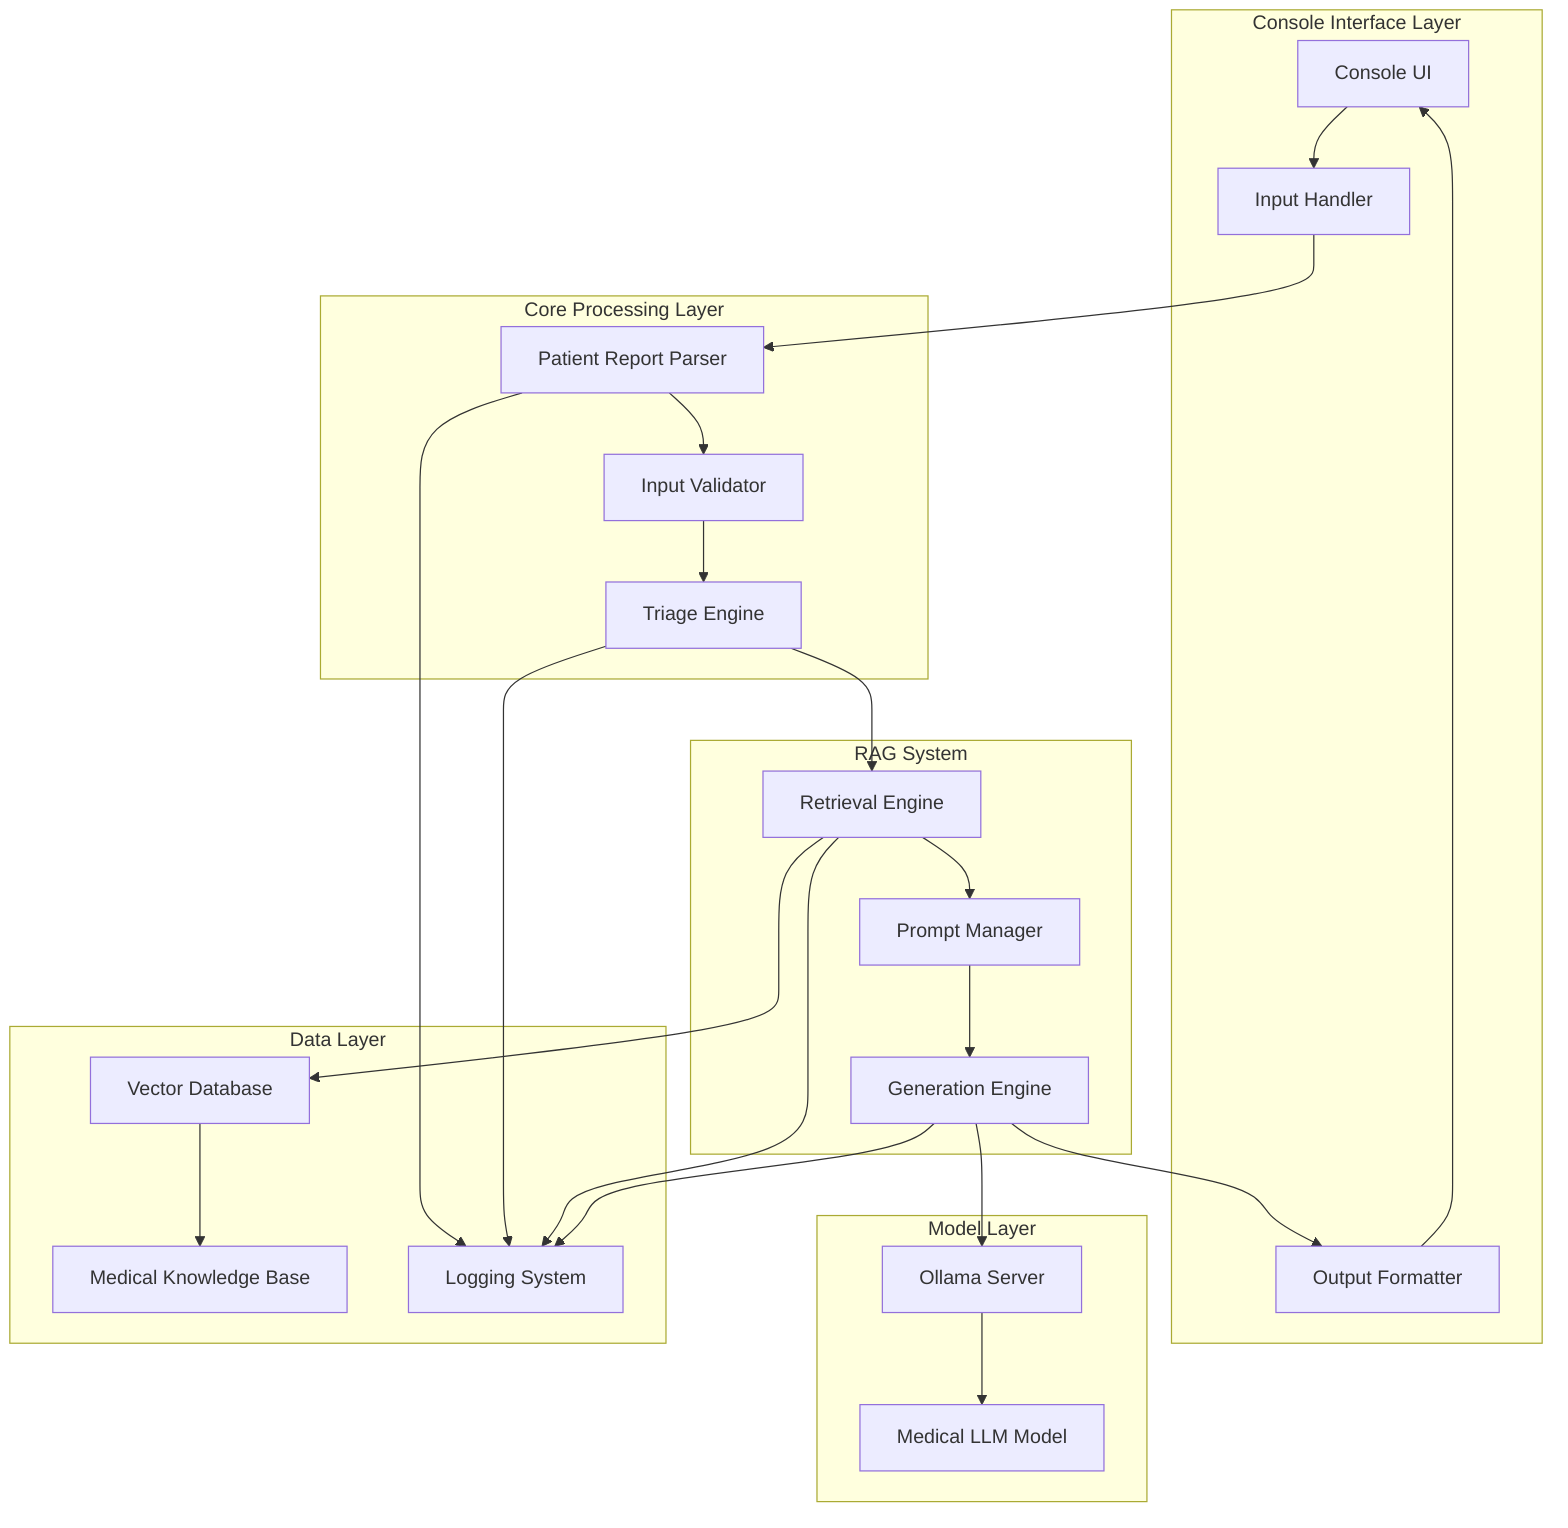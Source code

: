 graph TB
    subgraph UI["Console Interface Layer"]
        CLI["Console UI"]
        INPUT["Input Handler"]
        OUTPUT["Output Formatter"]
    end

    subgraph CORE["Core Processing Layer"]
        PARSER["Patient Report Parser"]
        TRIAGE["Triage Engine"]
        VAL["Input Validator"]
    end

    subgraph RAG["RAG System"]
        RET["Retrieval Engine"]
        GEN["Generation Engine"]
        PROMPT["Prompt Manager"]
    end

    subgraph MODEL["Model Layer"]
        OLLAMA["Ollama Server"]
        MEDMODEL["Medical LLM Model"]
    end

    subgraph DATA["Data Layer"]
        VDB["Vector Database"]
        KB["Medical Knowledge Base"]
        LOGS["Logging System"]
    end

    %% Connections
    CLI --> INPUT
    INPUT --> PARSER
    PARSER --> VAL
    VAL --> TRIAGE
    
    TRIAGE --> RET
    RET --> VDB
    VDB --> KB
    
    RET --> PROMPT
    PROMPT --> GEN
    GEN --> OLLAMA
    OLLAMA --> MEDMODEL
    
    GEN --> OUTPUT
    OUTPUT --> CLI
    
    %% Logging connections
    PARSER --> LOGS
    TRIAGE --> LOGS
    RET --> LOGS
    GEN --> LOGS